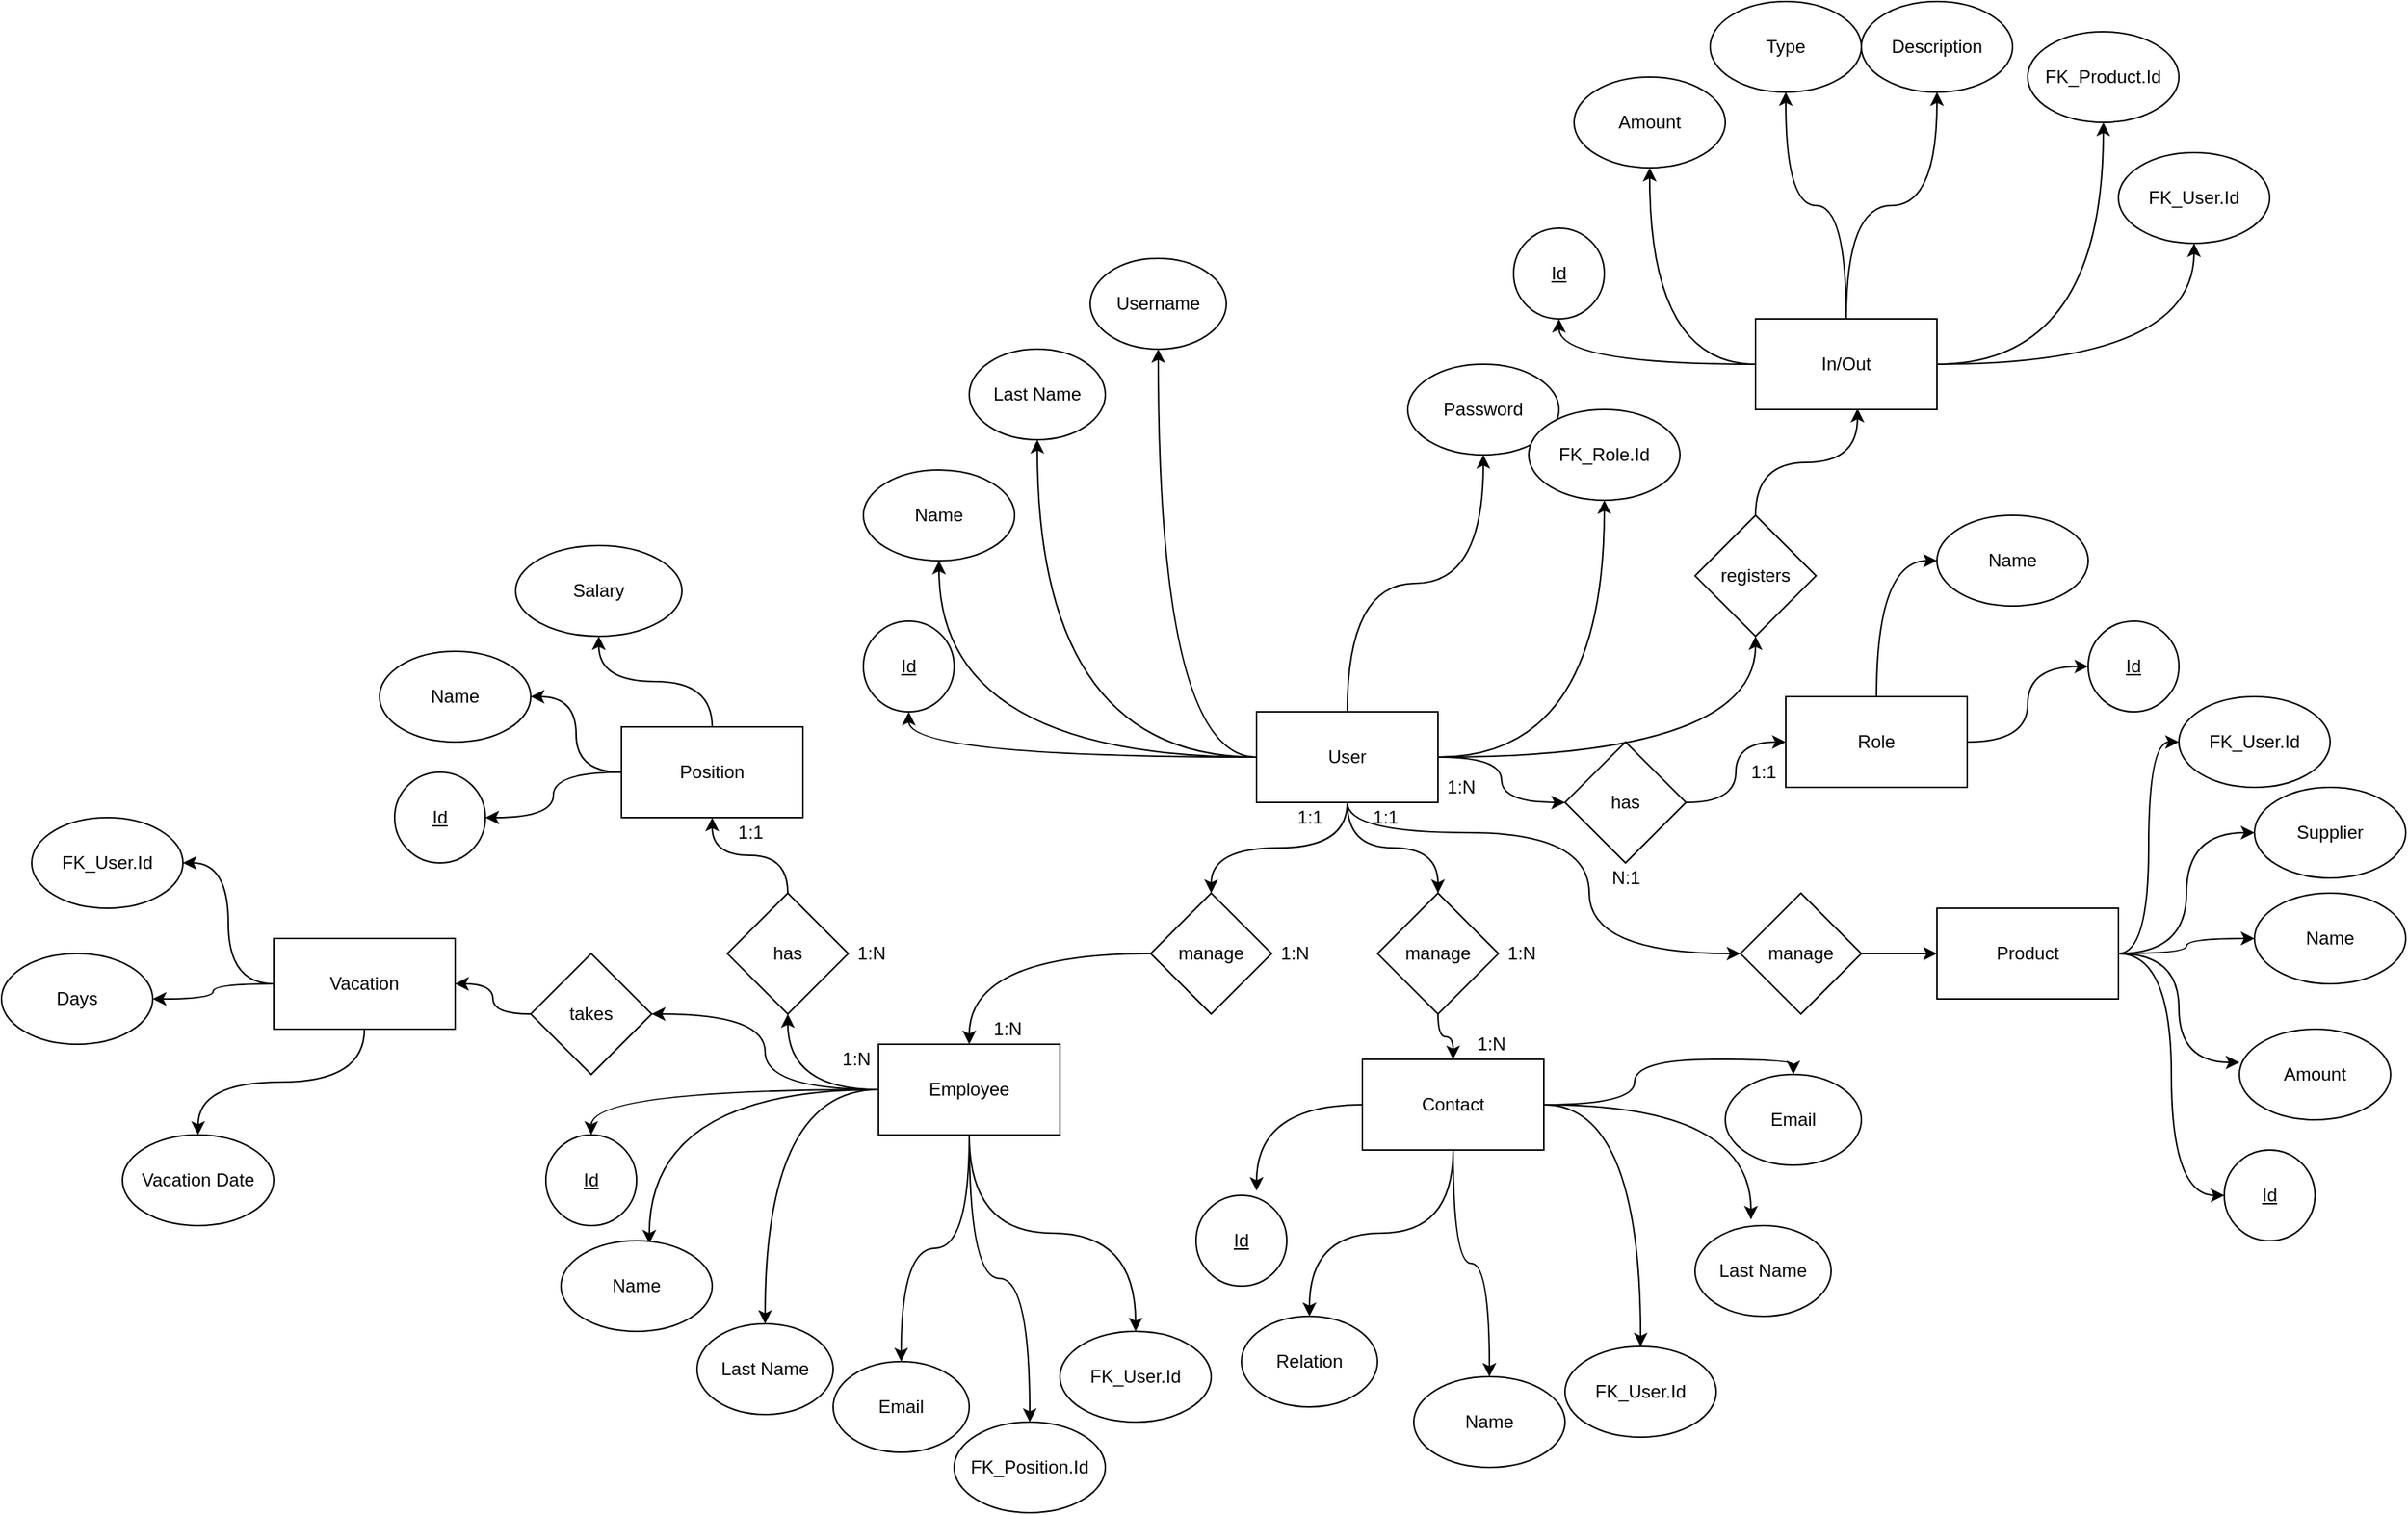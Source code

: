 <mxfile>
    <diagram id="N5CtvQAzds8ESfZrb9HO" name="Page-1">
        <mxGraphModel dx="1717" dy="1647" grid="1" gridSize="10" guides="1" tooltips="1" connect="1" arrows="1" fold="1" page="1" pageScale="1" pageWidth="827" pageHeight="1169" math="0" shadow="0">
            <root>
                <mxCell id="0"/>
                <mxCell id="1" parent="0"/>
                <mxCell id="10" style="edgeStyle=orthogonalEdgeStyle;html=1;entryX=0.5;entryY=1;entryDx=0;entryDy=0;fontColor=none;curved=1;" parent="1" source="2" target="6" edge="1">
                    <mxGeometry relative="1" as="geometry"/>
                </mxCell>
                <mxCell id="11" style="edgeStyle=orthogonalEdgeStyle;curved=1;html=1;entryX=0.5;entryY=1;entryDx=0;entryDy=0;fontColor=none;" parent="1" source="2" target="7" edge="1">
                    <mxGeometry relative="1" as="geometry"/>
                </mxCell>
                <mxCell id="12" style="edgeStyle=orthogonalEdgeStyle;curved=1;html=1;fontColor=none;entryX=0.5;entryY=1;entryDx=0;entryDy=0;" parent="1" source="2" target="9" edge="1">
                    <mxGeometry relative="1" as="geometry">
                        <mxPoint x="270" y="110" as="targetPoint"/>
                    </mxGeometry>
                </mxCell>
                <mxCell id="20" style="edgeStyle=orthogonalEdgeStyle;curved=1;html=1;entryX=0.5;entryY=1;entryDx=0;entryDy=0;fontColor=none;" parent="1" source="2" target="15" edge="1">
                    <mxGeometry relative="1" as="geometry"/>
                </mxCell>
                <mxCell id="22" style="edgeStyle=orthogonalEdgeStyle;curved=1;html=1;fontColor=none;" parent="1" source="2" target="13" edge="1">
                    <mxGeometry relative="1" as="geometry"/>
                </mxCell>
                <mxCell id="34" style="edgeStyle=orthogonalEdgeStyle;curved=1;html=1;fontColor=none;" parent="1" source="2" target="4" edge="1">
                    <mxGeometry relative="1" as="geometry"/>
                </mxCell>
                <mxCell id="43" style="edgeStyle=orthogonalEdgeStyle;html=1;entryX=0.5;entryY=0;entryDx=0;entryDy=0;curved=1;" parent="1" source="2" target="42" edge="1">
                    <mxGeometry relative="1" as="geometry"/>
                </mxCell>
                <mxCell id="79" style="edgeStyle=orthogonalEdgeStyle;curved=1;html=1;entryX=0;entryY=0.5;entryDx=0;entryDy=0;" parent="1" source="2" target="78" edge="1">
                    <mxGeometry relative="1" as="geometry"/>
                </mxCell>
                <mxCell id="91" style="edgeStyle=orthogonalEdgeStyle;curved=1;html=1;entryX=0.5;entryY=1;entryDx=0;entryDy=0;" parent="1" source="2" target="90" edge="1">
                    <mxGeometry relative="1" as="geometry"/>
                </mxCell>
                <mxCell id="116" style="edgeStyle=orthogonalEdgeStyle;curved=1;html=1;entryX=0;entryY=0.5;entryDx=0;entryDy=0;" parent="1" source="2" target="114" edge="1">
                    <mxGeometry relative="1" as="geometry">
                        <Array as="points">
                            <mxPoint x="170" y="200"/>
                            <mxPoint x="330" y="200"/>
                            <mxPoint x="330" y="280"/>
                        </Array>
                    </mxGeometry>
                </mxCell>
                <mxCell id="150" style="edgeStyle=orthogonalEdgeStyle;curved=1;html=1;entryX=0.5;entryY=1;entryDx=0;entryDy=0;" edge="1" parent="1" source="2" target="144">
                    <mxGeometry relative="1" as="geometry"/>
                </mxCell>
                <mxCell id="2" value="User" style="whiteSpace=wrap;html=1;" parent="1" vertex="1">
                    <mxGeometry x="110" y="120" width="120" height="60" as="geometry"/>
                </mxCell>
                <mxCell id="26" style="edgeStyle=orthogonalEdgeStyle;curved=1;html=1;entryX=0.667;entryY=-0.05;entryDx=0;entryDy=0;entryPerimeter=0;fontColor=none;" parent="1" source="3" target="23" edge="1">
                    <mxGeometry relative="1" as="geometry"/>
                </mxCell>
                <mxCell id="27" style="edgeStyle=orthogonalEdgeStyle;curved=1;html=1;entryX=0.5;entryY=0;entryDx=0;entryDy=0;fontColor=none;" parent="1" source="3" target="24" edge="1">
                    <mxGeometry relative="1" as="geometry"/>
                </mxCell>
                <mxCell id="28" style="edgeStyle=orthogonalEdgeStyle;curved=1;html=1;entryX=0.411;entryY=-0.067;entryDx=0;entryDy=0;entryPerimeter=0;fontColor=none;" parent="1" source="3" target="25" edge="1">
                    <mxGeometry relative="1" as="geometry"/>
                </mxCell>
                <mxCell id="30" style="edgeStyle=orthogonalEdgeStyle;curved=1;html=1;entryX=0.5;entryY=0;entryDx=0;entryDy=0;fontColor=none;" parent="1" source="3" target="29" edge="1">
                    <mxGeometry relative="1" as="geometry"/>
                </mxCell>
                <mxCell id="33" style="edgeStyle=orthogonalEdgeStyle;curved=1;html=1;entryX=0.5;entryY=0;entryDx=0;entryDy=0;fontColor=none;" parent="1" source="3" target="32" edge="1">
                    <mxGeometry relative="1" as="geometry"/>
                </mxCell>
                <mxCell id="41" style="edgeStyle=orthogonalEdgeStyle;html=1;entryX=0.5;entryY=0;entryDx=0;entryDy=0;curved=1;" parent="1" source="3" target="40" edge="1">
                    <mxGeometry relative="1" as="geometry"/>
                </mxCell>
                <mxCell id="3" value="Contact" style="whiteSpace=wrap;html=1;" parent="1" vertex="1">
                    <mxGeometry x="180" y="350" width="120" height="60" as="geometry"/>
                </mxCell>
                <mxCell id="35" style="edgeStyle=orthogonalEdgeStyle;curved=1;html=1;entryX=0.5;entryY=0;entryDx=0;entryDy=0;fontColor=none;" parent="1" source="4" target="3" edge="1">
                    <mxGeometry relative="1" as="geometry"/>
                </mxCell>
                <mxCell id="6" value="Id" style="ellipse;whiteSpace=wrap;html=1;fontStyle=4" parent="1" vertex="1">
                    <mxGeometry x="-150" y="60" width="60" height="60" as="geometry"/>
                </mxCell>
                <mxCell id="7" value="Name" style="ellipse;whiteSpace=wrap;html=1;" parent="1" vertex="1">
                    <mxGeometry x="-150" y="-40" width="100" height="60" as="geometry"/>
                </mxCell>
                <mxCell id="9" value="Last Name" style="ellipse;whiteSpace=wrap;html=1;" parent="1" vertex="1">
                    <mxGeometry x="-80" y="-120" width="90" height="60" as="geometry"/>
                </mxCell>
                <mxCell id="13" value="Username" style="ellipse;whiteSpace=wrap;html=1;" parent="1" vertex="1">
                    <mxGeometry y="-180" width="90" height="60" as="geometry"/>
                </mxCell>
                <mxCell id="15" value="Password" style="ellipse;whiteSpace=wrap;html=1;" parent="1" vertex="1">
                    <mxGeometry x="210" y="-110" width="100" height="60" as="geometry"/>
                </mxCell>
                <mxCell id="23" value="Id" style="ellipse;whiteSpace=wrap;html=1;fontStyle=4" parent="1" vertex="1">
                    <mxGeometry x="70" y="440" width="60" height="60" as="geometry"/>
                </mxCell>
                <mxCell id="24" value="Name" style="ellipse;whiteSpace=wrap;html=1;" parent="1" vertex="1">
                    <mxGeometry x="214" y="560" width="100" height="60" as="geometry"/>
                </mxCell>
                <mxCell id="25" value="Last Name" style="ellipse;whiteSpace=wrap;html=1;fontStyle=0" parent="1" vertex="1">
                    <mxGeometry x="400" y="460" width="90" height="60" as="geometry"/>
                </mxCell>
                <mxCell id="29" value="Email" style="ellipse;whiteSpace=wrap;html=1;" parent="1" vertex="1">
                    <mxGeometry x="420" y="360" width="90" height="60" as="geometry"/>
                </mxCell>
                <mxCell id="32" value="Relation" style="ellipse;whiteSpace=wrap;html=1;" parent="1" vertex="1">
                    <mxGeometry x="100" y="520" width="90" height="60" as="geometry"/>
                </mxCell>
                <mxCell id="37" value="1:1" style="text;html=1;align=center;verticalAlign=middle;resizable=0;points=[];autosize=1;" parent="1" vertex="1">
                    <mxGeometry x="180" y="180" width="30" height="20" as="geometry"/>
                </mxCell>
                <mxCell id="38" value="1:N" style="text;html=1;align=center;verticalAlign=middle;resizable=0;points=[];autosize=1;strokeColor=none;fillColor=none;" parent="1" vertex="1">
                    <mxGeometry x="250" y="330" width="30" height="20" as="geometry"/>
                </mxCell>
                <mxCell id="40" value="FK_User.Id" style="ellipse;whiteSpace=wrap;html=1;" parent="1" vertex="1">
                    <mxGeometry x="314" y="540" width="100" height="60" as="geometry"/>
                </mxCell>
                <mxCell id="45" style="edgeStyle=orthogonalEdgeStyle;curved=1;html=1;entryX=0.5;entryY=0;entryDx=0;entryDy=0;" parent="1" source="42" target="44" edge="1">
                    <mxGeometry relative="1" as="geometry"/>
                </mxCell>
                <mxCell id="47" style="edgeStyle=orthogonalEdgeStyle;curved=1;html=1;entryX=0.5;entryY=0;entryDx=0;entryDy=0;" parent="1" source="44" target="46" edge="1">
                    <mxGeometry relative="1" as="geometry"/>
                </mxCell>
                <mxCell id="51" style="edgeStyle=orthogonalEdgeStyle;curved=1;html=1;entryX=0.584;entryY=0.032;entryDx=0;entryDy=0;entryPerimeter=0;" parent="1" source="44" target="48" edge="1">
                    <mxGeometry relative="1" as="geometry"/>
                </mxCell>
                <mxCell id="52" style="edgeStyle=orthogonalEdgeStyle;curved=1;html=1;entryX=0.5;entryY=0;entryDx=0;entryDy=0;" parent="1" source="44" target="49" edge="1">
                    <mxGeometry relative="1" as="geometry"/>
                </mxCell>
                <mxCell id="59" style="edgeStyle=orthogonalEdgeStyle;curved=1;html=1;entryX=0.5;entryY=1;entryDx=0;entryDy=0;" parent="1" source="44" target="57" edge="1">
                    <mxGeometry relative="1" as="geometry">
                        <mxPoint x="-200.0" y="310" as="targetPoint"/>
                    </mxGeometry>
                </mxCell>
                <mxCell id="70" style="edgeStyle=orthogonalEdgeStyle;curved=1;html=1;entryX=0.5;entryY=0;entryDx=0;entryDy=0;" parent="1" source="44" target="69" edge="1">
                    <mxGeometry relative="1" as="geometry"/>
                </mxCell>
                <mxCell id="76" style="edgeStyle=orthogonalEdgeStyle;curved=1;html=1;entryX=0.5;entryY=0;entryDx=0;entryDy=0;" parent="1" source="44" target="75" edge="1">
                    <mxGeometry relative="1" as="geometry"/>
                </mxCell>
                <mxCell id="89" style="edgeStyle=orthogonalEdgeStyle;curved=1;html=1;entryX=0.5;entryY=0;entryDx=0;entryDy=0;" parent="1" source="44" target="88" edge="1">
                    <mxGeometry relative="1" as="geometry"/>
                </mxCell>
                <mxCell id="104" style="edgeStyle=orthogonalEdgeStyle;html=1;entryX=1;entryY=0.5;entryDx=0;entryDy=0;curved=1;" parent="1" source="44" target="102" edge="1">
                    <mxGeometry relative="1" as="geometry"/>
                </mxCell>
                <mxCell id="44" value="Employee" style="whiteSpace=wrap;html=1;" parent="1" vertex="1">
                    <mxGeometry x="-140" y="340" width="120" height="60" as="geometry"/>
                </mxCell>
                <mxCell id="46" value="Id" style="ellipse;whiteSpace=wrap;html=1;fontStyle=4" parent="1" vertex="1">
                    <mxGeometry x="-360" y="400" width="60" height="60" as="geometry"/>
                </mxCell>
                <mxCell id="48" value="Name" style="ellipse;whiteSpace=wrap;html=1;" parent="1" vertex="1">
                    <mxGeometry x="-350" y="470" width="100" height="60" as="geometry"/>
                </mxCell>
                <mxCell id="49" value="Last Name" style="ellipse;whiteSpace=wrap;html=1;fontStyle=0" parent="1" vertex="1">
                    <mxGeometry x="-260" y="525" width="90" height="60" as="geometry"/>
                </mxCell>
                <mxCell id="54" value="1:1" style="text;html=1;align=center;verticalAlign=middle;resizable=0;points=[];autosize=1;" parent="1" vertex="1">
                    <mxGeometry x="130" y="180" width="30" height="20" as="geometry"/>
                </mxCell>
                <mxCell id="56" value="1:N" style="text;html=1;align=center;verticalAlign=middle;resizable=0;points=[];autosize=1;strokeColor=none;fillColor=none;" parent="1" vertex="1">
                    <mxGeometry x="-70" y="320" width="30" height="20" as="geometry"/>
                </mxCell>
                <mxCell id="61" style="edgeStyle=orthogonalEdgeStyle;curved=1;html=1;entryX=0.5;entryY=1;entryDx=0;entryDy=0;" parent="1" source="57" target="60" edge="1">
                    <mxGeometry relative="1" as="geometry"/>
                </mxCell>
                <mxCell id="65" style="edgeStyle=orthogonalEdgeStyle;curved=1;html=1;" parent="1" source="60" target="64" edge="1">
                    <mxGeometry relative="1" as="geometry"/>
                </mxCell>
                <mxCell id="66" style="edgeStyle=orthogonalEdgeStyle;curved=1;html=1;entryX=1;entryY=0.5;entryDx=0;entryDy=0;" parent="1" source="60" target="62" edge="1">
                    <mxGeometry relative="1" as="geometry"/>
                </mxCell>
                <mxCell id="68" style="edgeStyle=orthogonalEdgeStyle;curved=1;html=1;entryX=0.5;entryY=1;entryDx=0;entryDy=0;" parent="1" source="60" target="67" edge="1">
                    <mxGeometry relative="1" as="geometry"/>
                </mxCell>
                <mxCell id="60" value="Position" style="whiteSpace=wrap;html=1;" parent="1" vertex="1">
                    <mxGeometry x="-310" y="130" width="120" height="60" as="geometry"/>
                </mxCell>
                <mxCell id="62" value="Id" style="ellipse;whiteSpace=wrap;html=1;fontStyle=4" parent="1" vertex="1">
                    <mxGeometry x="-460" y="160" width="60" height="60" as="geometry"/>
                </mxCell>
                <mxCell id="64" value="Name" style="ellipse;whiteSpace=wrap;html=1;" parent="1" vertex="1">
                    <mxGeometry x="-470" y="80" width="100" height="60" as="geometry"/>
                </mxCell>
                <mxCell id="67" value="Salary" style="ellipse;whiteSpace=wrap;html=1;" parent="1" vertex="1">
                    <mxGeometry x="-380" y="10" width="110" height="60" as="geometry"/>
                </mxCell>
                <mxCell id="69" value="FK_User.Id" style="ellipse;whiteSpace=wrap;html=1;" parent="1" vertex="1">
                    <mxGeometry x="-20" y="530" width="100" height="60" as="geometry"/>
                </mxCell>
                <mxCell id="71" value="" style="group" parent="1" vertex="1" connectable="0">
                    <mxGeometry x="40" y="240" width="110" height="80" as="geometry"/>
                </mxCell>
                <mxCell id="42" value="manage" style="rhombus;whiteSpace=wrap;html=1;" parent="71" vertex="1">
                    <mxGeometry width="80" height="80" as="geometry"/>
                </mxCell>
                <mxCell id="55" value="1:N" style="text;html=1;align=center;verticalAlign=middle;resizable=0;points=[];autosize=1;strokeColor=none;fillColor=none;" parent="71" vertex="1">
                    <mxGeometry x="80" y="30" width="30" height="20" as="geometry"/>
                </mxCell>
                <mxCell id="74" value="" style="group" parent="1" vertex="1" connectable="0">
                    <mxGeometry x="190" y="240" width="110" height="80" as="geometry"/>
                </mxCell>
                <mxCell id="4" value="manage" style="rhombus;whiteSpace=wrap;html=1;" parent="74" vertex="1">
                    <mxGeometry width="80" height="80" as="geometry"/>
                </mxCell>
                <mxCell id="39" value="1:N" style="text;html=1;align=center;verticalAlign=middle;resizable=0;points=[];autosize=1;strokeColor=none;fillColor=none;" parent="74" vertex="1">
                    <mxGeometry x="80" y="30" width="30" height="20" as="geometry"/>
                </mxCell>
                <mxCell id="75" value="Email" style="ellipse;whiteSpace=wrap;html=1;" parent="1" vertex="1">
                    <mxGeometry x="-170" y="550" width="90" height="60" as="geometry"/>
                </mxCell>
                <mxCell id="81" style="edgeStyle=orthogonalEdgeStyle;curved=1;html=1;entryX=0;entryY=0.5;entryDx=0;entryDy=0;" parent="1" source="78" target="80" edge="1">
                    <mxGeometry relative="1" as="geometry"/>
                </mxCell>
                <mxCell id="84" style="edgeStyle=orthogonalEdgeStyle;curved=1;html=1;entryX=0;entryY=0.5;entryDx=0;entryDy=0;" parent="1" source="80" target="83" edge="1">
                    <mxGeometry relative="1" as="geometry"/>
                </mxCell>
                <mxCell id="87" style="edgeStyle=orthogonalEdgeStyle;curved=1;html=1;entryX=0;entryY=0.5;entryDx=0;entryDy=0;" parent="1" source="80" target="85" edge="1">
                    <mxGeometry relative="1" as="geometry"/>
                </mxCell>
                <mxCell id="80" value="Role" style="whiteSpace=wrap;html=1;" parent="1" vertex="1">
                    <mxGeometry x="460" y="110" width="120" height="60" as="geometry"/>
                </mxCell>
                <mxCell id="83" value="Id" style="ellipse;whiteSpace=wrap;html=1;fontStyle=4" parent="1" vertex="1">
                    <mxGeometry x="660" y="60" width="60" height="60" as="geometry"/>
                </mxCell>
                <mxCell id="85" value="Name" style="ellipse;whiteSpace=wrap;html=1;" parent="1" vertex="1">
                    <mxGeometry x="560" y="-10" width="100" height="60" as="geometry"/>
                </mxCell>
                <mxCell id="88" value="FK_Position.Id" style="ellipse;whiteSpace=wrap;html=1;" parent="1" vertex="1">
                    <mxGeometry x="-90" y="590" width="100" height="60" as="geometry"/>
                </mxCell>
                <mxCell id="90" value="FK_Role.Id" style="ellipse;whiteSpace=wrap;html=1;" parent="1" vertex="1">
                    <mxGeometry x="290" y="-80" width="100" height="60" as="geometry"/>
                </mxCell>
                <mxCell id="93" value="1:1" style="text;html=1;align=center;verticalAlign=middle;resizable=0;points=[];autosize=1;strokeColor=none;fillColor=none;" parent="1" vertex="1">
                    <mxGeometry x="-240" y="190" width="30" height="20" as="geometry"/>
                </mxCell>
                <mxCell id="94" value="1:N" style="text;html=1;align=center;verticalAlign=middle;resizable=0;points=[];autosize=1;strokeColor=none;fillColor=none;" parent="1" vertex="1">
                    <mxGeometry x="-170" y="340" width="30" height="20" as="geometry"/>
                </mxCell>
                <mxCell id="96" value="" style="group" parent="1" vertex="1" connectable="0">
                    <mxGeometry x="-240" y="240" width="110" height="80" as="geometry"/>
                </mxCell>
                <mxCell id="57" value="has" style="rhombus;whiteSpace=wrap;html=1;" parent="96" vertex="1">
                    <mxGeometry width="80" height="80" as="geometry"/>
                </mxCell>
                <mxCell id="95" value="1:N" style="text;html=1;align=center;verticalAlign=middle;resizable=0;points=[];autosize=1;strokeColor=none;fillColor=none;" parent="96" vertex="1">
                    <mxGeometry x="80" y="30" width="30" height="20" as="geometry"/>
                </mxCell>
                <mxCell id="97" value="1:1" style="text;html=1;align=center;verticalAlign=middle;resizable=0;points=[];autosize=1;strokeColor=none;fillColor=none;" parent="1" vertex="1">
                    <mxGeometry x="430" y="150" width="30" height="20" as="geometry"/>
                </mxCell>
                <mxCell id="98" value="1:N" style="text;html=1;align=center;verticalAlign=middle;resizable=0;points=[];autosize=1;strokeColor=none;fillColor=none;" parent="1" vertex="1">
                    <mxGeometry x="230" y="160" width="30" height="20" as="geometry"/>
                </mxCell>
                <mxCell id="100" value="" style="group" parent="1" vertex="1" connectable="0">
                    <mxGeometry x="314" y="140" width="80" height="100" as="geometry"/>
                </mxCell>
                <mxCell id="78" value="has" style="rhombus;whiteSpace=wrap;html=1;" parent="100" vertex="1">
                    <mxGeometry width="80" height="80" as="geometry"/>
                </mxCell>
                <mxCell id="99" value="N:1" style="text;html=1;align=center;verticalAlign=middle;resizable=0;points=[];autosize=1;strokeColor=none;fillColor=none;" parent="100" vertex="1">
                    <mxGeometry x="25" y="80" width="30" height="20" as="geometry"/>
                </mxCell>
                <mxCell id="106" style="edgeStyle=orthogonalEdgeStyle;curved=1;html=1;entryX=1;entryY=0.5;entryDx=0;entryDy=0;" parent="1" source="102" target="105" edge="1">
                    <mxGeometry relative="1" as="geometry">
                        <mxPoint x="-410" y="310" as="targetPoint"/>
                    </mxGeometry>
                </mxCell>
                <mxCell id="102" value="takes" style="rhombus;whiteSpace=wrap;html=1;" parent="1" vertex="1">
                    <mxGeometry x="-370" y="280" width="80" height="80" as="geometry"/>
                </mxCell>
                <mxCell id="108" style="edgeStyle=orthogonalEdgeStyle;curved=1;html=1;entryX=1;entryY=0.5;entryDx=0;entryDy=0;" parent="1" source="105" target="107" edge="1">
                    <mxGeometry relative="1" as="geometry"/>
                </mxCell>
                <mxCell id="110" style="edgeStyle=orthogonalEdgeStyle;curved=1;html=1;" parent="1" source="105" target="109" edge="1">
                    <mxGeometry relative="1" as="geometry"/>
                </mxCell>
                <mxCell id="112" style="edgeStyle=orthogonalEdgeStyle;curved=1;html=1;" parent="1" source="105" target="111" edge="1">
                    <mxGeometry relative="1" as="geometry"/>
                </mxCell>
                <mxCell id="105" value="Vacation" style="whiteSpace=wrap;html=1;" parent="1" vertex="1">
                    <mxGeometry x="-540" y="270" width="120" height="60" as="geometry"/>
                </mxCell>
                <mxCell id="107" value="FK_User.Id" style="ellipse;whiteSpace=wrap;html=1;" parent="1" vertex="1">
                    <mxGeometry x="-700" y="190" width="100" height="60" as="geometry"/>
                </mxCell>
                <mxCell id="109" value="Days" style="ellipse;whiteSpace=wrap;html=1;" parent="1" vertex="1">
                    <mxGeometry x="-720" y="280" width="100" height="60" as="geometry"/>
                </mxCell>
                <mxCell id="111" value="Vacation Date" style="ellipse;whiteSpace=wrap;html=1;" parent="1" vertex="1">
                    <mxGeometry x="-640" y="400" width="100" height="60" as="geometry"/>
                </mxCell>
                <mxCell id="118" style="edgeStyle=orthogonalEdgeStyle;curved=1;html=1;entryX=0;entryY=0.5;entryDx=0;entryDy=0;" parent="1" source="114" target="117" edge="1">
                    <mxGeometry relative="1" as="geometry"/>
                </mxCell>
                <mxCell id="114" value="manage" style="rhombus;whiteSpace=wrap;html=1;" parent="1" vertex="1">
                    <mxGeometry x="430" y="240" width="80" height="80" as="geometry"/>
                </mxCell>
                <mxCell id="120" style="edgeStyle=orthogonalEdgeStyle;curved=1;html=1;entryX=0;entryY=0.5;entryDx=0;entryDy=0;" parent="1" source="117" target="119" edge="1">
                    <mxGeometry relative="1" as="geometry"/>
                </mxCell>
                <mxCell id="123" style="edgeStyle=orthogonalEdgeStyle;curved=1;html=1;entryX=0;entryY=0.5;entryDx=0;entryDy=0;" parent="1" source="117" target="122" edge="1">
                    <mxGeometry relative="1" as="geometry"/>
                </mxCell>
                <mxCell id="125" style="edgeStyle=orthogonalEdgeStyle;curved=1;html=1;entryX=0;entryY=0.367;entryDx=0;entryDy=0;entryPerimeter=0;" parent="1" source="117" target="124" edge="1">
                    <mxGeometry relative="1" as="geometry"/>
                </mxCell>
                <mxCell id="127" style="edgeStyle=orthogonalEdgeStyle;curved=1;html=1;entryX=0;entryY=0.5;entryDx=0;entryDy=0;" parent="1" source="117" target="126" edge="1">
                    <mxGeometry relative="1" as="geometry"/>
                </mxCell>
                <mxCell id="129" style="edgeStyle=orthogonalEdgeStyle;curved=1;html=1;entryX=0;entryY=0.5;entryDx=0;entryDy=0;" parent="1" source="117" target="128" edge="1">
                    <mxGeometry relative="1" as="geometry"/>
                </mxCell>
                <mxCell id="117" value="Product" style="whiteSpace=wrap;html=1;" parent="1" vertex="1">
                    <mxGeometry x="560" y="250" width="120" height="60" as="geometry"/>
                </mxCell>
                <mxCell id="119" value="FK_User.Id" style="ellipse;whiteSpace=wrap;html=1;" parent="1" vertex="1">
                    <mxGeometry x="720" y="110" width="100" height="60" as="geometry"/>
                </mxCell>
                <mxCell id="122" value="Name" style="ellipse;whiteSpace=wrap;html=1;" parent="1" vertex="1">
                    <mxGeometry x="770" y="240" width="100" height="60" as="geometry"/>
                </mxCell>
                <mxCell id="124" value="Amount" style="ellipse;whiteSpace=wrap;html=1;" parent="1" vertex="1">
                    <mxGeometry x="760" y="330" width="100" height="60" as="geometry"/>
                </mxCell>
                <mxCell id="126" value="Id" style="ellipse;whiteSpace=wrap;html=1;fontStyle=4" parent="1" vertex="1">
                    <mxGeometry x="750" y="410" width="60" height="60" as="geometry"/>
                </mxCell>
                <mxCell id="128" value="Supplier" style="ellipse;whiteSpace=wrap;html=1;" parent="1" vertex="1">
                    <mxGeometry x="770" y="170" width="100" height="60" as="geometry"/>
                </mxCell>
                <mxCell id="132" style="edgeStyle=orthogonalEdgeStyle;html=1;entryX=0.5;entryY=1;entryDx=0;entryDy=0;curved=1;" edge="1" parent="1" source="130" target="131">
                    <mxGeometry relative="1" as="geometry">
                        <mxPoint x="400" y="-200" as="targetPoint"/>
                    </mxGeometry>
                </mxCell>
                <mxCell id="134" style="edgeStyle=orthogonalEdgeStyle;curved=1;html=1;entryX=0.5;entryY=1;entryDx=0;entryDy=0;" edge="1" parent="1" source="130" target="133">
                    <mxGeometry relative="1" as="geometry"/>
                </mxCell>
                <mxCell id="135" style="edgeStyle=orthogonalEdgeStyle;curved=1;html=1;entryX=0.5;entryY=1;entryDx=0;entryDy=0;" edge="1" parent="1" source="130" target="136">
                    <mxGeometry relative="1" as="geometry">
                        <mxPoint x="410" y="-110" as="targetPoint"/>
                    </mxGeometry>
                </mxCell>
                <mxCell id="138" style="edgeStyle=orthogonalEdgeStyle;curved=1;html=1;entryX=0.5;entryY=1;entryDx=0;entryDy=0;" edge="1" parent="1" source="130" target="137">
                    <mxGeometry relative="1" as="geometry"/>
                </mxCell>
                <mxCell id="140" style="edgeStyle=orthogonalEdgeStyle;curved=1;html=1;entryX=0.5;entryY=1;entryDx=0;entryDy=0;" edge="1" parent="1" source="130" target="139">
                    <mxGeometry relative="1" as="geometry"/>
                </mxCell>
                <mxCell id="142" style="edgeStyle=orthogonalEdgeStyle;curved=1;html=1;entryX=0.5;entryY=1;entryDx=0;entryDy=0;" edge="1" parent="1" source="130" target="141">
                    <mxGeometry relative="1" as="geometry"/>
                </mxCell>
                <mxCell id="130" value="In/Out" style="whiteSpace=wrap;html=1;" vertex="1" parent="1">
                    <mxGeometry x="440" y="-140" width="120" height="60" as="geometry"/>
                </mxCell>
                <mxCell id="131" value="Amount" style="ellipse;whiteSpace=wrap;html=1;" vertex="1" parent="1">
                    <mxGeometry x="320" y="-300" width="100" height="60" as="geometry"/>
                </mxCell>
                <mxCell id="133" value="Type" style="ellipse;whiteSpace=wrap;html=1;" vertex="1" parent="1">
                    <mxGeometry x="410" y="-350" width="100" height="60" as="geometry"/>
                </mxCell>
                <mxCell id="136" value="Id" style="ellipse;whiteSpace=wrap;html=1;fontStyle=4" vertex="1" parent="1">
                    <mxGeometry x="280" y="-200" width="60" height="60" as="geometry"/>
                </mxCell>
                <mxCell id="137" value="Description" style="ellipse;whiteSpace=wrap;html=1;" vertex="1" parent="1">
                    <mxGeometry x="510" y="-350" width="100" height="60" as="geometry"/>
                </mxCell>
                <mxCell id="139" value="FK_Product.Id" style="ellipse;whiteSpace=wrap;html=1;" vertex="1" parent="1">
                    <mxGeometry x="620" y="-330" width="100" height="60" as="geometry"/>
                </mxCell>
                <mxCell id="141" value="FK_User.Id" style="ellipse;whiteSpace=wrap;html=1;" vertex="1" parent="1">
                    <mxGeometry x="680" y="-250" width="100" height="60" as="geometry"/>
                </mxCell>
                <mxCell id="149" style="edgeStyle=orthogonalEdgeStyle;curved=1;html=1;entryX=0.562;entryY=0.99;entryDx=0;entryDy=0;entryPerimeter=0;" edge="1" parent="1" source="144" target="130">
                    <mxGeometry relative="1" as="geometry"/>
                </mxCell>
                <mxCell id="144" value="registers" style="rhombus;whiteSpace=wrap;html=1;" vertex="1" parent="1">
                    <mxGeometry x="400" y="-10" width="80" height="80" as="geometry"/>
                </mxCell>
            </root>
        </mxGraphModel>
    </diagram>
</mxfile>